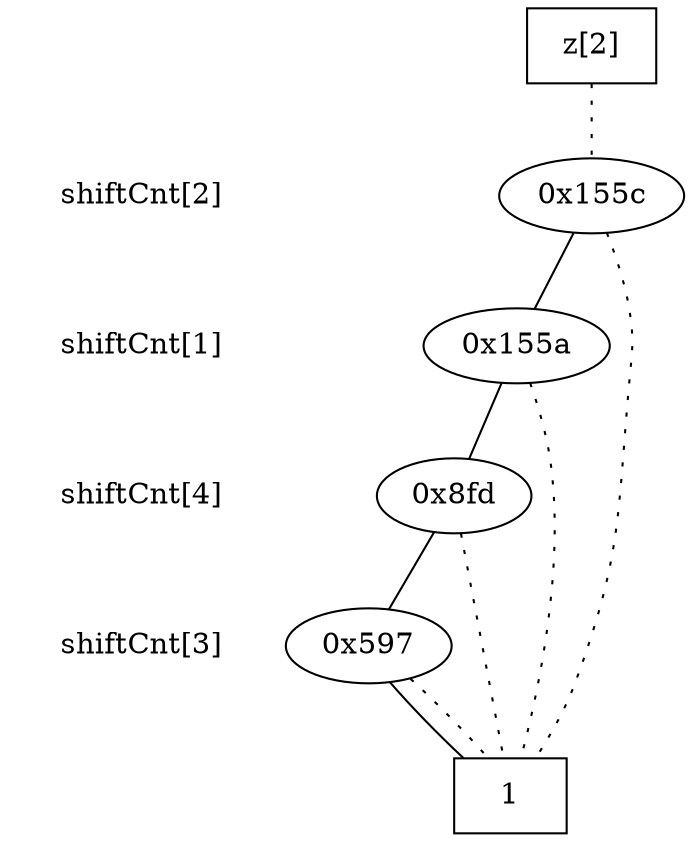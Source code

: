 digraph "DD" {
size = "7.5,10"
center = true;
edge [dir = none];
{ node [shape = plaintext];
  edge [style = invis];
  "CONST NODES" [style = invis];
" shiftCnt[2] " -> " shiftCnt[1] " -> " shiftCnt[4] " -> " shiftCnt[3] " -> "CONST NODES"; 
}
{ rank = same; node [shape = box]; edge [style = invis];
"  z[2]  "; }
{ rank = same; " shiftCnt[2] ";
"0x155c";
}
{ rank = same; " shiftCnt[1] ";
"0x155a";
}
{ rank = same; " shiftCnt[4] ";
"0x8fd";
}
{ rank = same; " shiftCnt[3] ";
"0x597";
}
{ rank = same; "CONST NODES";
{ node [shape = box]; "0x592";
}
}
"  z[2]  " -> "0x155c" [style = dotted];
"0x155c" -> "0x155a";
"0x155c" -> "0x592" [style = dotted];
"0x155a" -> "0x8fd";
"0x155a" -> "0x592" [style = dotted];
"0x8fd" -> "0x597";
"0x8fd" -> "0x592" [style = dotted];
"0x597" -> "0x592";
"0x597" -> "0x592" [style = dotted];
"0x592" [label = "1"];
}
